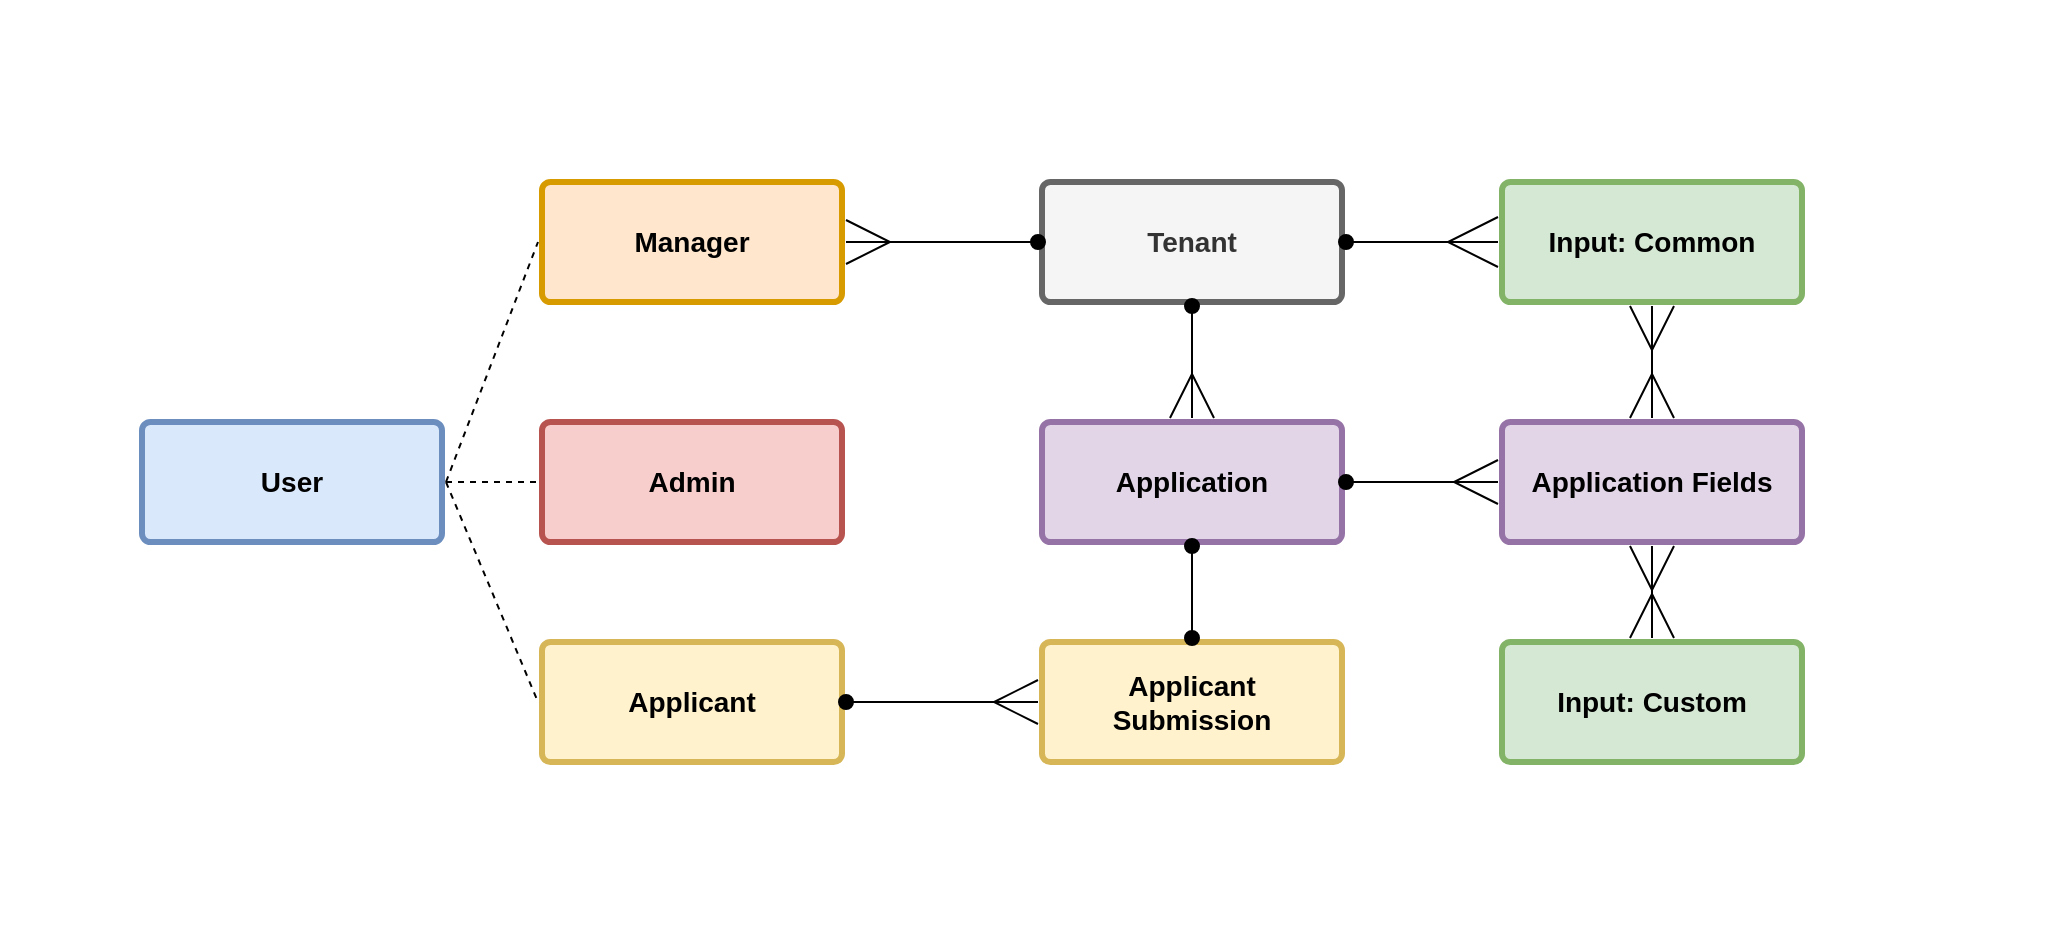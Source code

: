 <mxfile version="14.6.12" type="device"><diagram id="6a731a19-8d31-9384-78a2-239565b7b9f0" name="Page-1"><mxGraphModel dx="1428" dy="785" grid="1" gridSize="10" guides="1" tooltips="1" connect="1" arrows="1" fold="1" page="1" pageScale="1" pageWidth="1169" pageHeight="827" background="#ffffff" math="0" shadow="0"><root><mxCell id="0"/><mxCell id="1" parent="0"/><mxCell id="xasDK6TBDCifOmRN3Jkd-1797" value="" style="rounded=0;whiteSpace=wrap;html=1;strokeColor=#FFFFFF;" vertex="1" parent="1"><mxGeometry x="90" y="90" width="1030" height="470" as="geometry"/></mxCell><mxCell id="1753" value="Admin" style="rounded=1;whiteSpace=wrap;html=1;shadow=0;labelBackgroundColor=none;strokeColor=#b85450;strokeWidth=3;fillColor=#f8cecc;fontFamily=Helvetica;fontSize=14;align=center;spacing=5;fontStyle=1;arcSize=7;perimeterSpacing=2;" parent="1" vertex="1"><mxGeometry x="360" y="300" width="150" height="60" as="geometry"/></mxCell><mxCell id="1760" value="Manager" style="rounded=1;whiteSpace=wrap;html=1;shadow=0;labelBackgroundColor=none;strokeColor=#d79b00;strokeWidth=3;fillColor=#ffe6cc;fontFamily=Helvetica;fontSize=14;align=center;spacing=5;fontStyle=1;arcSize=7;perimeterSpacing=2;" parent="1" vertex="1"><mxGeometry x="360" y="180" width="150" height="60" as="geometry"/></mxCell><mxCell id="1764" value="Tenant" style="rounded=1;whiteSpace=wrap;html=1;shadow=0;labelBackgroundColor=none;strokeColor=#666666;strokeWidth=3;fillColor=#f5f5f5;fontFamily=Helvetica;fontSize=14;fontColor=#333333;align=center;spacing=5;fontStyle=1;arcSize=7;perimeterSpacing=2;" parent="1" vertex="1"><mxGeometry x="610" y="180" width="150" height="60" as="geometry"/></mxCell><mxCell id="1771" value="Applicant" style="rounded=1;whiteSpace=wrap;html=1;shadow=0;labelBackgroundColor=none;strokeColor=#d6b656;strokeWidth=3;fillColor=#fff2cc;fontFamily=Helvetica;fontSize=14;align=center;spacing=5;fontStyle=1;arcSize=7;perimeterSpacing=2;" parent="1" vertex="1"><mxGeometry x="360" y="410.0" width="150" height="60" as="geometry"/></mxCell><mxCell id="xasDK6TBDCifOmRN3Jkd-1779" value="Input: Common" style="rounded=1;whiteSpace=wrap;html=1;shadow=0;labelBackgroundColor=none;strokeColor=#82b366;strokeWidth=3;fillColor=#d5e8d4;fontFamily=Helvetica;fontSize=14;align=center;spacing=5;fontStyle=1;arcSize=7;perimeterSpacing=2;" vertex="1" parent="1"><mxGeometry x="840" y="180.0" width="150" height="60" as="geometry"/></mxCell><mxCell id="xasDK6TBDCifOmRN3Jkd-1781" value="Application" style="rounded=1;whiteSpace=wrap;html=1;shadow=0;labelBackgroundColor=none;strokeColor=#9673a6;strokeWidth=3;fillColor=#e1d5e7;fontFamily=Helvetica;fontSize=14;align=center;spacing=5;fontStyle=1;arcSize=7;perimeterSpacing=2;" vertex="1" parent="1"><mxGeometry x="610" y="300" width="150" height="60" as="geometry"/></mxCell><mxCell id="xasDK6TBDCifOmRN3Jkd-1782" value="Input: Custom" style="rounded=1;whiteSpace=wrap;html=1;shadow=0;labelBackgroundColor=none;strokeColor=#82b366;strokeWidth=3;fillColor=#d5e8d4;fontFamily=Helvetica;fontSize=14;align=center;spacing=5;fontStyle=1;arcSize=7;perimeterSpacing=2;" vertex="1" parent="1"><mxGeometry x="840" y="410.0" width="150" height="60" as="geometry"/></mxCell><mxCell id="xasDK6TBDCifOmRN3Jkd-1780" value="User" style="rounded=1;whiteSpace=wrap;html=1;shadow=0;labelBackgroundColor=none;strokeWidth=3;fillColor=#dae8fc;fontFamily=Helvetica;fontSize=14;align=center;spacing=5;fontStyle=1;arcSize=7;perimeterSpacing=2;strokeColor=#6c8ebf;" vertex="1" parent="1"><mxGeometry x="160" y="300" width="150" height="60" as="geometry"/></mxCell><mxCell id="xasDK6TBDCifOmRN3Jkd-1783" value="" style="endArrow=ERmany;html=1;entryX=1;entryY=0.5;entryDx=0;entryDy=0;startArrow=oval;startFill=1;endFill=0;endSize=20;startSize=7;exitX=0;exitY=0.5;exitDx=0;exitDy=0;" edge="1" parent="1" source="1764" target="1760"><mxGeometry width="50" height="50" relative="1" as="geometry"><mxPoint x="650" y="400" as="sourcePoint"/><mxPoint x="760" y="340" as="targetPoint"/></mxGeometry></mxCell><mxCell id="xasDK6TBDCifOmRN3Jkd-1784" value="" style="endArrow=ERmany;html=1;exitX=1;exitY=0.5;exitDx=0;exitDy=0;entryX=0;entryY=0.5;entryDx=0;entryDy=0;startArrow=oval;startFill=1;endFill=0;endSize=23;startSize=7;" edge="1" parent="1" source="1764" target="xasDK6TBDCifOmRN3Jkd-1779"><mxGeometry width="50" height="50" relative="1" as="geometry"><mxPoint x="522" y="340" as="sourcePoint"/><mxPoint x="628" y="340" as="targetPoint"/></mxGeometry></mxCell><mxCell id="xasDK6TBDCifOmRN3Jkd-1785" value="Application Fields" style="rounded=1;whiteSpace=wrap;html=1;shadow=0;labelBackgroundColor=none;strokeColor=#9673a6;strokeWidth=3;fillColor=#e1d5e7;fontFamily=Helvetica;fontSize=14;align=center;spacing=5;fontStyle=1;arcSize=7;perimeterSpacing=2;" vertex="1" parent="1"><mxGeometry x="840" y="300" width="150" height="60" as="geometry"/></mxCell><mxCell id="xasDK6TBDCifOmRN3Jkd-1786" value="" style="endArrow=ERmany;html=1;exitX=0.5;exitY=1;exitDx=0;exitDy=0;entryX=0.5;entryY=0;entryDx=0;entryDy=0;startArrow=oval;startFill=1;endFill=0;endSize=20;startSize=7;" edge="1" parent="1" source="1764" target="xasDK6TBDCifOmRN3Jkd-1781"><mxGeometry width="50" height="50" relative="1" as="geometry"><mxPoint x="522" y="340" as="sourcePoint"/><mxPoint x="628" y="340" as="targetPoint"/></mxGeometry></mxCell><mxCell id="xasDK6TBDCifOmRN3Jkd-1787" value="" style="endArrow=none;dashed=1;html=1;startSize=13;endSize=23;exitX=1;exitY=0.5;exitDx=0;exitDy=0;entryX=0;entryY=0.5;entryDx=0;entryDy=0;" edge="1" parent="1" source="xasDK6TBDCifOmRN3Jkd-1780" target="1753"><mxGeometry width="50" height="50" relative="1" as="geometry"><mxPoint x="710" y="390" as="sourcePoint"/><mxPoint x="760" y="340" as="targetPoint"/></mxGeometry></mxCell><mxCell id="xasDK6TBDCifOmRN3Jkd-1788" value="" style="endArrow=none;dashed=1;html=1;startSize=13;endSize=23;exitX=1;exitY=0.5;exitDx=0;exitDy=0;entryX=0;entryY=0.5;entryDx=0;entryDy=0;" edge="1" parent="1" source="xasDK6TBDCifOmRN3Jkd-1780" target="1760"><mxGeometry width="50" height="50" relative="1" as="geometry"><mxPoint x="322" y="340" as="sourcePoint"/><mxPoint x="368" y="250" as="targetPoint"/></mxGeometry></mxCell><mxCell id="xasDK6TBDCifOmRN3Jkd-1789" value="" style="endArrow=none;dashed=1;html=1;startSize=13;endSize=23;exitX=1;exitY=0.5;exitDx=0;exitDy=0;entryX=0;entryY=0.5;entryDx=0;entryDy=0;" edge="1" parent="1" source="xasDK6TBDCifOmRN3Jkd-1780" target="1771"><mxGeometry width="50" height="50" relative="1" as="geometry"><mxPoint x="322" y="340" as="sourcePoint"/><mxPoint x="368" y="340" as="targetPoint"/></mxGeometry></mxCell><mxCell id="xasDK6TBDCifOmRN3Jkd-1790" value="Applicant Submission" style="rounded=1;whiteSpace=wrap;html=1;shadow=0;labelBackgroundColor=none;strokeColor=#d6b656;strokeWidth=3;fillColor=#fff2cc;fontFamily=Helvetica;fontSize=14;align=center;spacing=5;fontStyle=1;arcSize=7;perimeterSpacing=2;" vertex="1" parent="1"><mxGeometry x="610" y="410.0" width="150" height="60" as="geometry"/></mxCell><mxCell id="xasDK6TBDCifOmRN3Jkd-1791" value="" style="endArrow=ERmany;html=1;entryX=0.5;entryY=1;entryDx=0;entryDy=0;startArrow=ERmany;startFill=0;endFill=0;endSize=20;startSize=20;exitX=0.5;exitY=0;exitDx=0;exitDy=0;" edge="1" parent="1" source="xasDK6TBDCifOmRN3Jkd-1785" target="xasDK6TBDCifOmRN3Jkd-1779"><mxGeometry width="50" height="50" relative="1" as="geometry"><mxPoint x="880" y="298" as="sourcePoint"/><mxPoint x="705" y="232.0" as="targetPoint"/></mxGeometry></mxCell><mxCell id="xasDK6TBDCifOmRN3Jkd-1792" value="" style="endArrow=ERmany;html=1;exitX=0.5;exitY=0;exitDx=0;exitDy=0;entryX=0.5;entryY=1;entryDx=0;entryDy=0;startArrow=ERmany;startFill=0;endFill=0;endSize=20;startSize=20;" edge="1" parent="1" source="xasDK6TBDCifOmRN3Jkd-1782" target="xasDK6TBDCifOmRN3Jkd-1785"><mxGeometry width="50" height="50" relative="1" as="geometry"><mxPoint x="868" y="200" as="sourcePoint"/><mxPoint x="782" y="200.0" as="targetPoint"/></mxGeometry></mxCell><mxCell id="xasDK6TBDCifOmRN3Jkd-1793" value="" style="endArrow=ERmany;html=1;exitX=1;exitY=0.5;exitDx=0;exitDy=0;startArrow=oval;startFill=1;endFill=0;endSize=20;startSize=7;entryX=0;entryY=0.5;entryDx=0;entryDy=0;" edge="1" parent="1" source="xasDK6TBDCifOmRN3Jkd-1781" target="xasDK6TBDCifOmRN3Jkd-1785"><mxGeometry width="50" height="50" relative="1" as="geometry"><mxPoint x="782" y="340" as="sourcePoint"/><mxPoint x="840" y="340" as="targetPoint"/></mxGeometry></mxCell><mxCell id="xasDK6TBDCifOmRN3Jkd-1795" value="" style="endArrow=oval;html=1;exitX=0.5;exitY=1;exitDx=0;exitDy=0;entryX=0.5;entryY=0;entryDx=0;entryDy=0;startArrow=oval;startFill=1;endFill=1;endSize=7;startSize=7;" edge="1" parent="1" source="xasDK6TBDCifOmRN3Jkd-1781" target="xasDK6TBDCifOmRN3Jkd-1790"><mxGeometry width="50" height="50" relative="1" as="geometry"><mxPoint x="695" y="252" as="sourcePoint"/><mxPoint x="695" y="308" as="targetPoint"/></mxGeometry></mxCell><mxCell id="xasDK6TBDCifOmRN3Jkd-1796" value="" style="endArrow=ERmany;html=1;exitX=1;exitY=0.5;exitDx=0;exitDy=0;entryX=0;entryY=0.5;entryDx=0;entryDy=0;startArrow=oval;startFill=1;endFill=0;endSize=20;startSize=7;" edge="1" parent="1" source="1771" target="xasDK6TBDCifOmRN3Jkd-1790"><mxGeometry width="50" height="50" relative="1" as="geometry"><mxPoint x="695" y="252" as="sourcePoint"/><mxPoint x="695" y="308" as="targetPoint"/></mxGeometry></mxCell></root></mxGraphModel></diagram></mxfile>